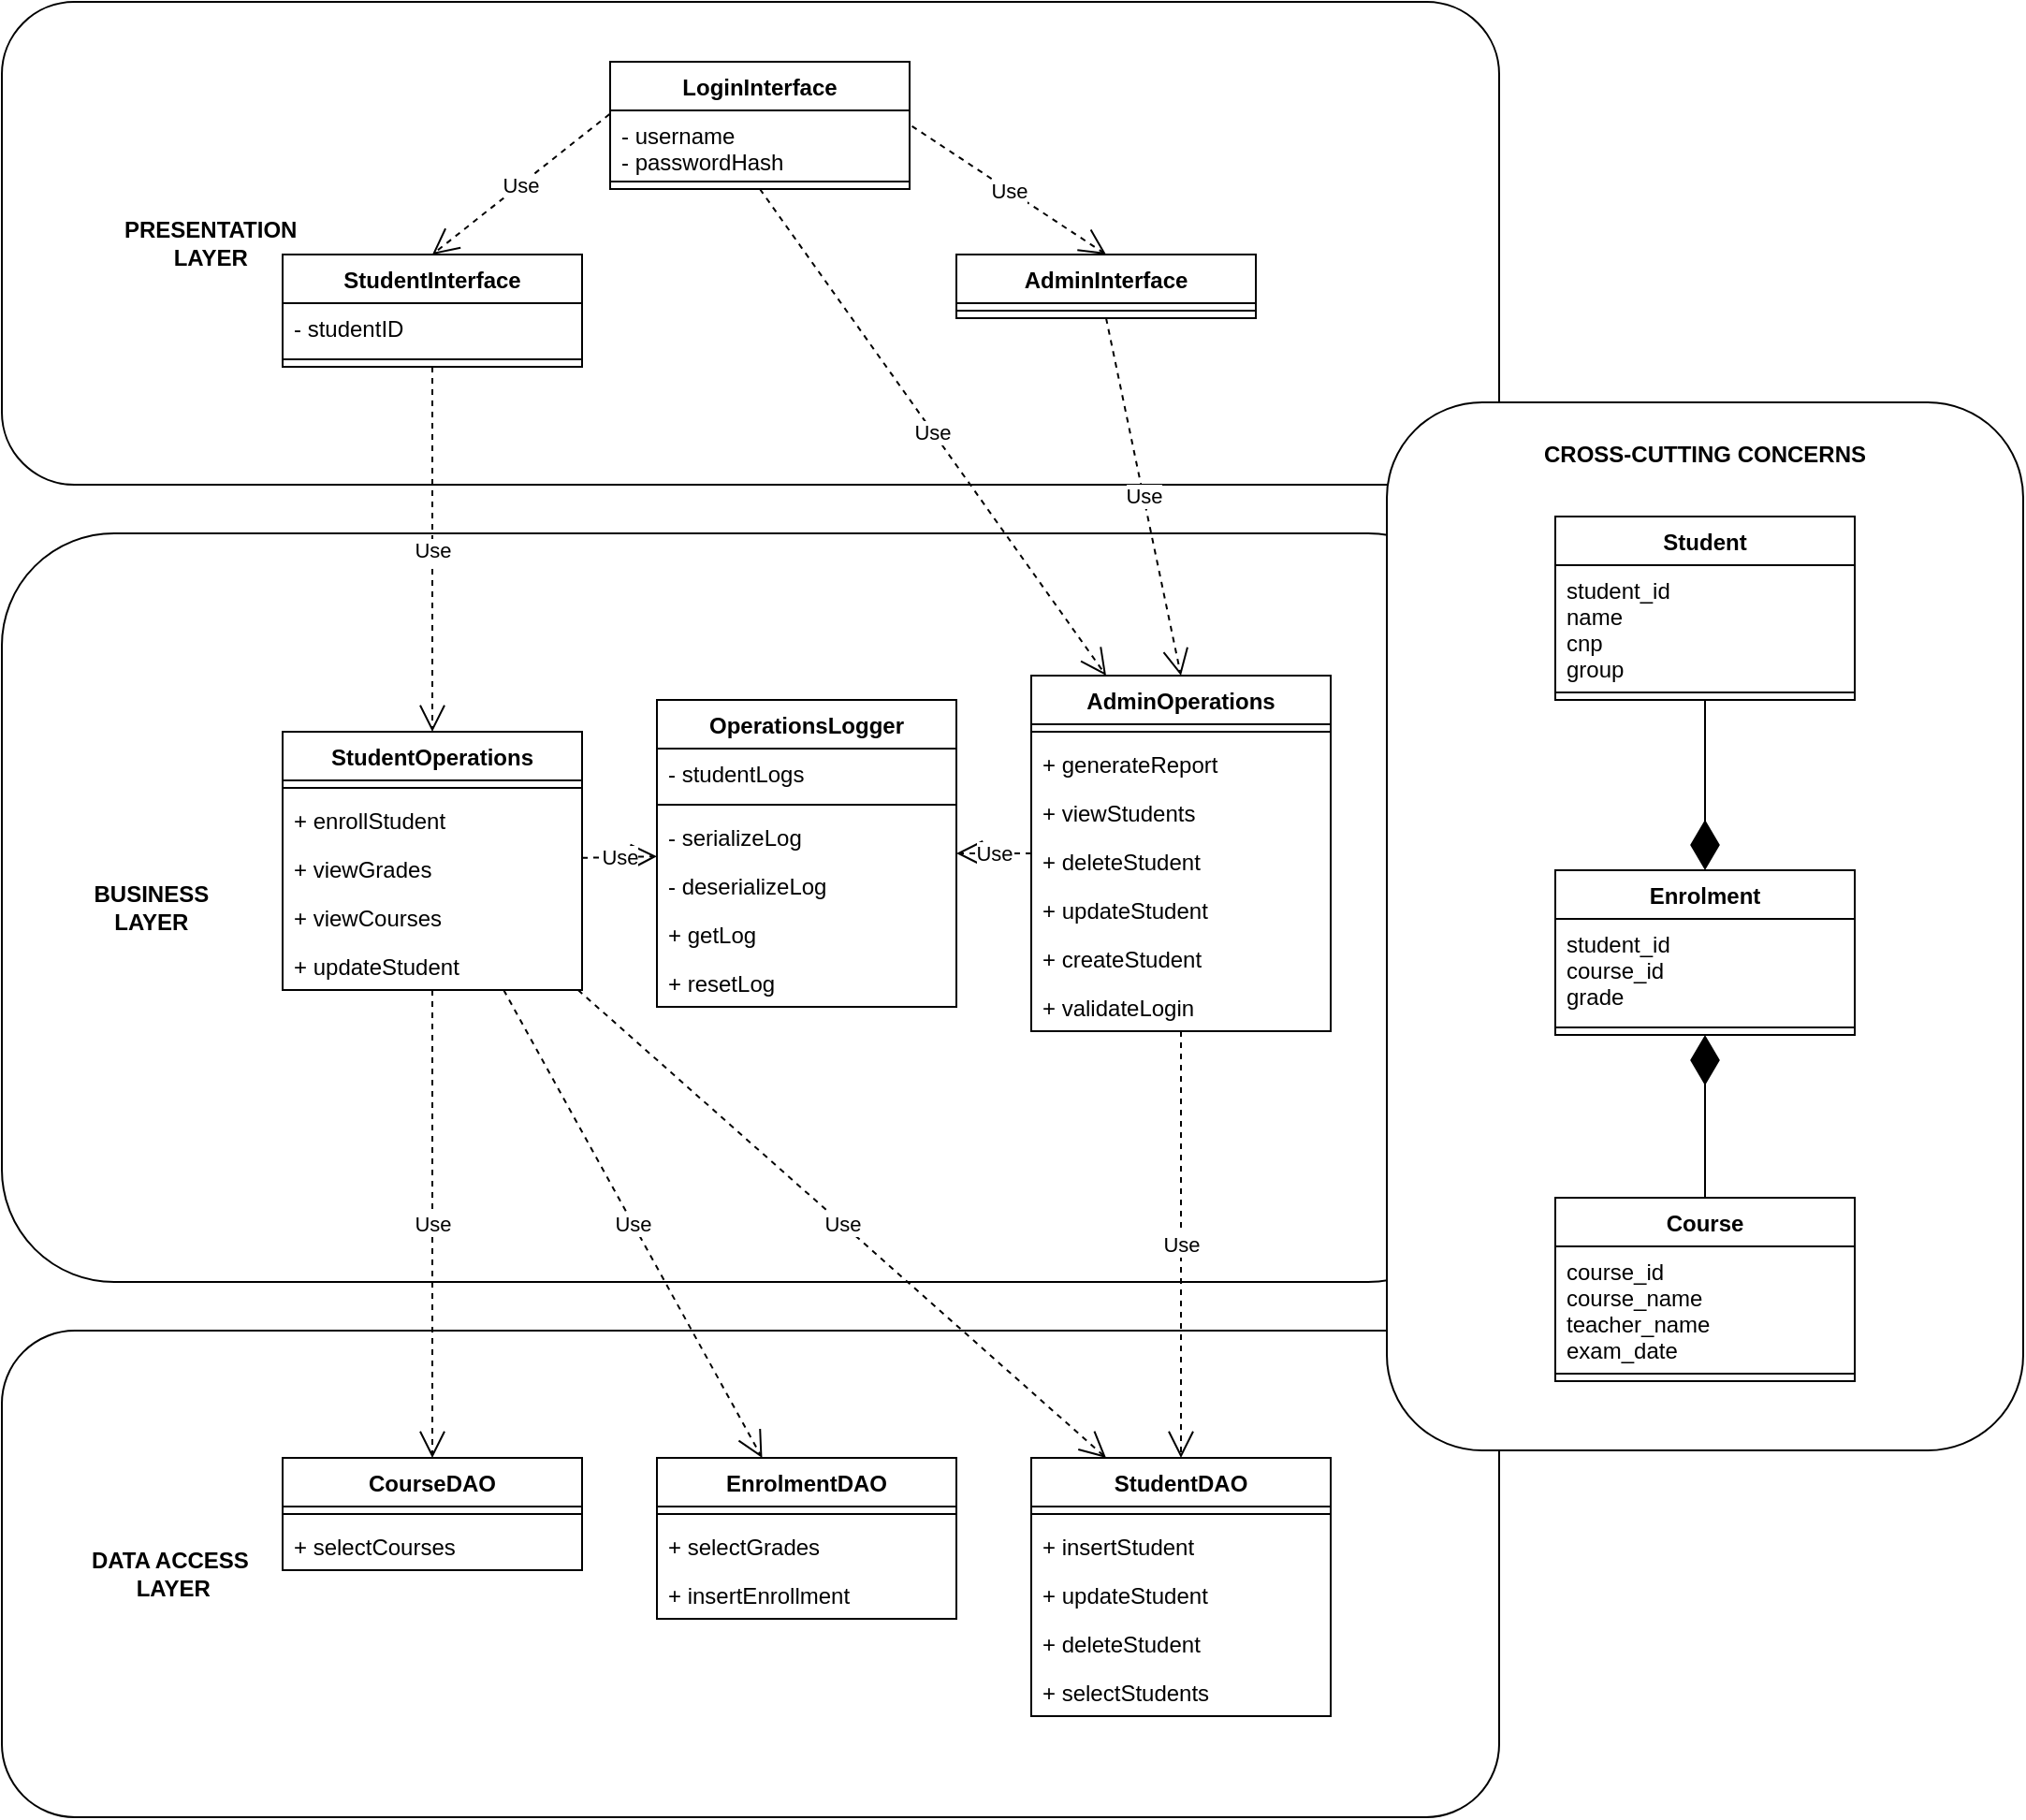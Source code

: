 <mxfile version="10.5.9" type="device"><diagram id="hMyD8AXM62mKRe5awUtb" name="Page-1"><mxGraphModel dx="2321" dy="685" grid="1" gridSize="10" guides="1" tooltips="1" connect="1" arrows="1" fold="1" page="1" pageScale="1" pageWidth="850" pageHeight="1100" math="0" shadow="0"><root><mxCell id="0"/><mxCell id="1" parent="0"/><mxCell id="1zkxP6vBv-8jt8oSZv_q-41" value="&lt;b&gt;DATA ACCESS&amp;nbsp; &amp;nbsp; &amp;nbsp; &amp;nbsp; &amp;nbsp; &amp;nbsp; &amp;nbsp; &amp;nbsp; &amp;nbsp; &amp;nbsp; &amp;nbsp; &amp;nbsp; &amp;nbsp; &amp;nbsp; &amp;nbsp; &amp;nbsp; &amp;nbsp; &amp;nbsp; &amp;nbsp; &amp;nbsp; &amp;nbsp; &amp;nbsp; &amp;nbsp; &amp;nbsp; &amp;nbsp; &amp;nbsp; &amp;nbsp; &amp;nbsp; &amp;nbsp; &amp;nbsp; &amp;nbsp; &amp;nbsp; &amp;nbsp; &amp;nbsp; &amp;nbsp; &amp;nbsp; &amp;nbsp; &amp;nbsp; &amp;nbsp; &amp;nbsp; &amp;nbsp; &amp;nbsp; &amp;nbsp; &amp;nbsp; &amp;nbsp; &amp;nbsp; &amp;nbsp; &amp;nbsp; &amp;nbsp; &amp;nbsp; &amp;nbsp; &amp;nbsp; &amp;nbsp; &amp;nbsp; &amp;nbsp; &amp;nbsp; &amp;nbsp; &amp;nbsp; &amp;nbsp; &amp;nbsp; &amp;nbsp; &amp;nbsp; &amp;nbsp; &amp;nbsp; &amp;nbsp; &amp;nbsp; &amp;nbsp; &amp;nbsp; &amp;nbsp; &amp;nbsp; &amp;nbsp; &amp;nbsp; &amp;nbsp; &amp;nbsp; &amp;nbsp; &amp;nbsp; &amp;nbsp; &amp;nbsp; &amp;nbsp; &amp;nbsp; &amp;nbsp; &amp;nbsp; &amp;nbsp; &amp;nbsp; &amp;nbsp; &amp;nbsp; &amp;nbsp; &amp;nbsp; &amp;nbsp; &amp;nbsp; &amp;nbsp; &amp;nbsp; &amp;nbsp;&amp;nbsp;&lt;br&gt;LAYER&amp;nbsp; &amp;nbsp; &amp;nbsp; &amp;nbsp; &amp;nbsp; &amp;nbsp; &amp;nbsp; &amp;nbsp; &amp;nbsp; &amp;nbsp; &amp;nbsp; &amp;nbsp; &amp;nbsp; &amp;nbsp; &amp;nbsp; &amp;nbsp; &amp;nbsp; &amp;nbsp; &amp;nbsp; &amp;nbsp; &amp;nbsp; &amp;nbsp; &amp;nbsp; &amp;nbsp; &amp;nbsp; &amp;nbsp; &amp;nbsp; &amp;nbsp; &amp;nbsp; &amp;nbsp; &amp;nbsp; &amp;nbsp; &amp;nbsp; &amp;nbsp; &amp;nbsp; &amp;nbsp; &amp;nbsp; &amp;nbsp; &amp;nbsp; &amp;nbsp; &amp;nbsp; &amp;nbsp; &amp;nbsp; &amp;nbsp; &amp;nbsp; &amp;nbsp; &amp;nbsp; &amp;nbsp; &amp;nbsp; &amp;nbsp; &amp;nbsp; &amp;nbsp; &amp;nbsp; &amp;nbsp; &amp;nbsp; &amp;nbsp; &amp;nbsp; &amp;nbsp; &amp;nbsp; &amp;nbsp; &amp;nbsp; &amp;nbsp; &amp;nbsp; &amp;nbsp; &amp;nbsp; &amp;nbsp; &amp;nbsp; &amp;nbsp; &amp;nbsp; &amp;nbsp;&amp;nbsp;&lt;/b&gt;&amp;nbsp; &amp;nbsp; &amp;nbsp; &amp;nbsp; &amp;nbsp; &amp;nbsp; &amp;nbsp; &amp;nbsp; &amp;nbsp; &amp;nbsp; &amp;nbsp; &amp;nbsp; &amp;nbsp; &amp;nbsp; &amp;nbsp; &amp;nbsp; &amp;nbsp; &amp;nbsp; &amp;nbsp; &amp;nbsp; &amp;nbsp; &amp;nbsp; &amp;nbsp;&lt;br&gt;" style="rounded=1;whiteSpace=wrap;html=1;" parent="1" vertex="1"><mxGeometry x="-10" y="740" width="800" height="260" as="geometry"/></mxCell><mxCell id="1zkxP6vBv-8jt8oSZv_q-40" value="&lt;b&gt;BUSINESS&amp;nbsp; &amp;nbsp; &amp;nbsp; &amp;nbsp; &amp;nbsp; &amp;nbsp; &amp;nbsp; &amp;nbsp; &amp;nbsp; &amp;nbsp; &amp;nbsp; &amp;nbsp; &amp;nbsp; &amp;nbsp; &amp;nbsp; &amp;nbsp; &amp;nbsp; &amp;nbsp; &amp;nbsp; &amp;nbsp; &amp;nbsp; &amp;nbsp; &amp;nbsp; &amp;nbsp; &amp;nbsp; &amp;nbsp; &amp;nbsp; &amp;nbsp; &amp;nbsp; &amp;nbsp; &amp;nbsp; &amp;nbsp; &amp;nbsp; &amp;nbsp; &amp;nbsp; &amp;nbsp; &amp;nbsp; &amp;nbsp; &amp;nbsp; &amp;nbsp; &amp;nbsp; &amp;nbsp; &amp;nbsp; &amp;nbsp; &amp;nbsp; &amp;nbsp; &amp;nbsp; &amp;nbsp; &amp;nbsp; &amp;nbsp; &amp;nbsp; &amp;nbsp; &amp;nbsp; &amp;nbsp; &amp;nbsp; &amp;nbsp; &amp;nbsp; &amp;nbsp; &amp;nbsp; &amp;nbsp; &amp;nbsp; &amp;nbsp; &amp;nbsp; &amp;nbsp; &amp;nbsp; &amp;nbsp; &amp;nbsp; &amp;nbsp; &amp;nbsp; &amp;nbsp; &amp;nbsp; &amp;nbsp; &amp;nbsp; &amp;nbsp; &amp;nbsp; &amp;nbsp; &amp;nbsp; &amp;nbsp; &amp;nbsp; &amp;nbsp; &amp;nbsp; &amp;nbsp; &amp;nbsp; &amp;nbsp; &amp;nbsp; &amp;nbsp; &amp;nbsp; &amp;nbsp; &amp;nbsp; &amp;nbsp; &amp;nbsp; &amp;nbsp; &amp;nbsp; &amp;nbsp; &amp;nbsp;&lt;br&gt;LAYER&amp;nbsp; &amp;nbsp; &amp;nbsp; &amp;nbsp; &amp;nbsp; &amp;nbsp; &amp;nbsp; &amp;nbsp; &amp;nbsp; &amp;nbsp; &amp;nbsp; &amp;nbsp; &amp;nbsp; &amp;nbsp; &amp;nbsp; &amp;nbsp; &amp;nbsp; &amp;nbsp; &amp;nbsp; &amp;nbsp; &amp;nbsp; &amp;nbsp; &amp;nbsp; &amp;nbsp; &amp;nbsp; &amp;nbsp; &amp;nbsp; &amp;nbsp; &amp;nbsp; &amp;nbsp; &amp;nbsp; &amp;nbsp; &amp;nbsp; &amp;nbsp; &amp;nbsp; &amp;nbsp; &amp;nbsp; &amp;nbsp; &amp;nbsp; &amp;nbsp; &amp;nbsp; &amp;nbsp; &amp;nbsp; &amp;nbsp; &amp;nbsp; &amp;nbsp; &amp;nbsp; &amp;nbsp; &amp;nbsp; &amp;nbsp; &amp;nbsp; &amp;nbsp; &amp;nbsp; &amp;nbsp; &amp;nbsp; &amp;nbsp; &amp;nbsp; &amp;nbsp; &amp;nbsp; &amp;nbsp; &amp;nbsp; &amp;nbsp;&lt;/b&gt;&amp;nbsp; &amp;nbsp; &amp;nbsp; &amp;nbsp; &amp;nbsp; &amp;nbsp; &amp;nbsp; &amp;nbsp; &amp;nbsp; &amp;nbsp; &amp;nbsp; &amp;nbsp; &amp;nbsp; &amp;nbsp; &amp;nbsp; &amp;nbsp; &amp;nbsp; &amp;nbsp; &amp;nbsp; &amp;nbsp; &amp;nbsp; &amp;nbsp; &amp;nbsp; &amp;nbsp; &amp;nbsp; &amp;nbsp; &amp;nbsp; &amp;nbsp; &amp;nbsp; &amp;nbsp; &amp;nbsp; &amp;nbsp; &amp;nbsp;&amp;nbsp;&lt;br&gt;" style="rounded=1;whiteSpace=wrap;html=1;" parent="1" vertex="1"><mxGeometry x="-10" y="314" width="790" height="400" as="geometry"/></mxCell><mxCell id="1zkxP6vBv-8jt8oSZv_q-38" value="&lt;b&gt;PRESENTATION&amp;nbsp; &amp;nbsp; &amp;nbsp; &amp;nbsp; &amp;nbsp; &amp;nbsp; &amp;nbsp; &amp;nbsp; &amp;nbsp; &amp;nbsp; &amp;nbsp; &amp;nbsp; &amp;nbsp; &amp;nbsp; &amp;nbsp; &amp;nbsp; &amp;nbsp; &amp;nbsp; &amp;nbsp; &amp;nbsp; &amp;nbsp; &amp;nbsp; &amp;nbsp; &amp;nbsp; &amp;nbsp; &amp;nbsp; &amp;nbsp; &amp;nbsp; &amp;nbsp; &amp;nbsp; &amp;nbsp; &amp;nbsp; &amp;nbsp; &amp;nbsp; &amp;nbsp; &amp;nbsp; &amp;nbsp; &amp;nbsp; &amp;nbsp; &amp;nbsp; &amp;nbsp; &amp;nbsp; &amp;nbsp; &amp;nbsp; &amp;nbsp; &amp;nbsp; &amp;nbsp; &amp;nbsp; &amp;nbsp; &amp;nbsp; &amp;nbsp; &amp;nbsp; &amp;nbsp; &amp;nbsp; &amp;nbsp; &amp;nbsp; &amp;nbsp; &amp;nbsp; &amp;nbsp; &amp;nbsp; &amp;nbsp; &amp;nbsp; &amp;nbsp; &amp;nbsp; &amp;nbsp; &amp;nbsp; &amp;nbsp; &amp;nbsp; &amp;nbsp; &amp;nbsp; &amp;nbsp; &amp;nbsp; &amp;nbsp; &amp;nbsp; &amp;nbsp; &amp;nbsp; &amp;nbsp; &amp;nbsp; &amp;nbsp; &amp;nbsp; &amp;nbsp; &amp;nbsp; &amp;nbsp; &amp;nbsp; &amp;nbsp; &amp;nbsp; &amp;nbsp;&lt;br&gt;LAYER&amp;nbsp; &amp;nbsp; &amp;nbsp; &amp;nbsp; &amp;nbsp; &amp;nbsp; &amp;nbsp; &amp;nbsp; &amp;nbsp; &amp;nbsp; &amp;nbsp; &amp;nbsp; &amp;nbsp; &amp;nbsp; &amp;nbsp; &amp;nbsp; &amp;nbsp; &amp;nbsp; &amp;nbsp;&lt;/b&gt; &amp;nbsp; &amp;nbsp; &amp;nbsp; &amp;nbsp; &amp;nbsp; &amp;nbsp; &amp;nbsp; &amp;nbsp; &amp;nbsp; &amp;nbsp; &amp;nbsp; &amp;nbsp; &amp;nbsp; &amp;nbsp; &amp;nbsp; &amp;nbsp; &amp;nbsp; &amp;nbsp; &amp;nbsp; &amp;nbsp; &amp;nbsp; &amp;nbsp; &amp;nbsp; &amp;nbsp; &amp;nbsp; &amp;nbsp; &amp;nbsp; &amp;nbsp; &amp;nbsp; &amp;nbsp; &amp;nbsp; &amp;nbsp; &amp;nbsp; &amp;nbsp; &amp;nbsp; &amp;nbsp; &amp;nbsp; &amp;nbsp; &amp;nbsp; &amp;nbsp; &amp;nbsp; &amp;nbsp; &amp;nbsp; &amp;nbsp; &amp;nbsp; &amp;nbsp; &amp;nbsp; &amp;nbsp; &amp;nbsp; &amp;nbsp; &amp;nbsp; &amp;nbsp; &amp;nbsp; &amp;nbsp; &amp;nbsp; &amp;nbsp; &amp;nbsp; &amp;nbsp; &amp;nbsp; &amp;nbsp; &amp;nbsp; &amp;nbsp; &amp;nbsp; &amp;nbsp; &amp;nbsp; &amp;nbsp; &amp;nbsp; &amp;nbsp;&lt;br&gt;" style="rounded=1;whiteSpace=wrap;html=1;" parent="1" vertex="1"><mxGeometry x="-10" y="30" width="800" height="258" as="geometry"/></mxCell><mxCell id="aQj93RE4VBBdkkFGQysY-13" value="LoginInterface" style="swimlane;fontStyle=1;align=center;verticalAlign=top;childLayout=stackLayout;horizontal=1;startSize=26;horizontalStack=0;resizeParent=1;resizeParentMax=0;resizeLast=0;collapsible=1;marginBottom=0;" parent="1" vertex="1"><mxGeometry x="315" y="62" width="160" height="68" as="geometry"/></mxCell><mxCell id="aQj93RE4VBBdkkFGQysY-14" value="- username&#10;- passwordHash&#10;" style="text;strokeColor=none;fillColor=none;align=left;verticalAlign=top;spacingLeft=4;spacingRight=4;overflow=hidden;rotatable=0;points=[[0,0.5],[1,0.5]];portConstraint=eastwest;" parent="aQj93RE4VBBdkkFGQysY-13" vertex="1"><mxGeometry y="26" width="160" height="34" as="geometry"/></mxCell><mxCell id="aQj93RE4VBBdkkFGQysY-15" value="" style="line;strokeWidth=1;fillColor=none;align=left;verticalAlign=middle;spacingTop=-1;spacingLeft=3;spacingRight=3;rotatable=0;labelPosition=right;points=[];portConstraint=eastwest;" parent="aQj93RE4VBBdkkFGQysY-13" vertex="1"><mxGeometry y="60" width="160" height="8" as="geometry"/></mxCell><mxCell id="aQj93RE4VBBdkkFGQysY-71" value="OperationsLogger" style="swimlane;fontStyle=1;align=center;verticalAlign=top;childLayout=stackLayout;horizontal=1;startSize=26;horizontalStack=0;resizeParent=1;resizeParentMax=0;resizeLast=0;collapsible=1;marginBottom=0;" parent="1" vertex="1"><mxGeometry x="340" y="403" width="160" height="164" as="geometry"/></mxCell><mxCell id="aQj93RE4VBBdkkFGQysY-72" value="- studentLogs" style="text;strokeColor=none;fillColor=none;align=left;verticalAlign=top;spacingLeft=4;spacingRight=4;overflow=hidden;rotatable=0;points=[[0,0.5],[1,0.5]];portConstraint=eastwest;" parent="aQj93RE4VBBdkkFGQysY-71" vertex="1"><mxGeometry y="26" width="160" height="26" as="geometry"/></mxCell><mxCell id="aQj93RE4VBBdkkFGQysY-73" value="" style="line;strokeWidth=1;fillColor=none;align=left;verticalAlign=middle;spacingTop=-1;spacingLeft=3;spacingRight=3;rotatable=0;labelPosition=right;points=[];portConstraint=eastwest;" parent="aQj93RE4VBBdkkFGQysY-71" vertex="1"><mxGeometry y="52" width="160" height="8" as="geometry"/></mxCell><mxCell id="1zkxP6vBv-8jt8oSZv_q-36" value="- serializeLog" style="text;strokeColor=none;fillColor=none;align=left;verticalAlign=top;spacingLeft=4;spacingRight=4;overflow=hidden;rotatable=0;points=[[0,0.5],[1,0.5]];portConstraint=eastwest;" parent="aQj93RE4VBBdkkFGQysY-71" vertex="1"><mxGeometry y="60" width="160" height="26" as="geometry"/></mxCell><mxCell id="1zkxP6vBv-8jt8oSZv_q-37" value="- deserializeLog" style="text;strokeColor=none;fillColor=none;align=left;verticalAlign=top;spacingLeft=4;spacingRight=4;overflow=hidden;rotatable=0;points=[[0,0.5],[1,0.5]];portConstraint=eastwest;" parent="aQj93RE4VBBdkkFGQysY-71" vertex="1"><mxGeometry y="86" width="160" height="26" as="geometry"/></mxCell><mxCell id="CfqYOwoRcUj__E100wtD-47" value="+ getLog" style="text;strokeColor=none;fillColor=none;align=left;verticalAlign=top;spacingLeft=4;spacingRight=4;overflow=hidden;rotatable=0;points=[[0,0.5],[1,0.5]];portConstraint=eastwest;" vertex="1" parent="aQj93RE4VBBdkkFGQysY-71"><mxGeometry y="112" width="160" height="26" as="geometry"/></mxCell><mxCell id="CfqYOwoRcUj__E100wtD-48" value="+ resetLog" style="text;strokeColor=none;fillColor=none;align=left;verticalAlign=top;spacingLeft=4;spacingRight=4;overflow=hidden;rotatable=0;points=[[0,0.5],[1,0.5]];portConstraint=eastwest;" vertex="1" parent="aQj93RE4VBBdkkFGQysY-71"><mxGeometry y="138" width="160" height="26" as="geometry"/></mxCell><mxCell id="aQj93RE4VBBdkkFGQysY-86" value="EnrolmentDAO" style="swimlane;fontStyle=1;align=center;verticalAlign=top;childLayout=stackLayout;horizontal=1;startSize=26;horizontalStack=0;resizeParent=1;resizeParentMax=0;resizeLast=0;collapsible=1;marginBottom=0;" parent="1" vertex="1"><mxGeometry x="340" y="808" width="160" height="86" as="geometry"/></mxCell><mxCell id="aQj93RE4VBBdkkFGQysY-88" value="" style="line;strokeWidth=1;fillColor=none;align=left;verticalAlign=middle;spacingTop=-1;spacingLeft=3;spacingRight=3;rotatable=0;labelPosition=right;points=[];portConstraint=eastwest;" parent="aQj93RE4VBBdkkFGQysY-86" vertex="1"><mxGeometry y="26" width="160" height="8" as="geometry"/></mxCell><mxCell id="aQj93RE4VBBdkkFGQysY-94" value="+ selectGrades" style="text;strokeColor=none;fillColor=none;align=left;verticalAlign=top;spacingLeft=4;spacingRight=4;overflow=hidden;rotatable=0;points=[[0,0.5],[1,0.5]];portConstraint=eastwest;" parent="aQj93RE4VBBdkkFGQysY-86" vertex="1"><mxGeometry y="34" width="160" height="26" as="geometry"/></mxCell><mxCell id="aQj93RE4VBBdkkFGQysY-95" value="+ insertEnrollment" style="text;strokeColor=none;fillColor=none;align=left;verticalAlign=top;spacingLeft=4;spacingRight=4;overflow=hidden;rotatable=0;points=[[0,0.5],[1,0.5]];portConstraint=eastwest;" parent="aQj93RE4VBBdkkFGQysY-86" vertex="1"><mxGeometry y="60" width="160" height="26" as="geometry"/></mxCell><mxCell id="1zkxP6vBv-8jt8oSZv_q-2" value="StudentInterface" style="swimlane;fontStyle=1;align=center;verticalAlign=top;childLayout=stackLayout;horizontal=1;startSize=26;horizontalStack=0;resizeParent=1;resizeParentMax=0;resizeLast=0;collapsible=1;marginBottom=0;" parent="1" vertex="1"><mxGeometry x="140" y="165" width="160" height="60" as="geometry"/></mxCell><mxCell id="1zkxP6vBv-8jt8oSZv_q-3" value="- studentID" style="text;strokeColor=none;fillColor=none;align=left;verticalAlign=top;spacingLeft=4;spacingRight=4;overflow=hidden;rotatable=0;points=[[0,0.5],[1,0.5]];portConstraint=eastwest;" parent="1zkxP6vBv-8jt8oSZv_q-2" vertex="1"><mxGeometry y="26" width="160" height="26" as="geometry"/></mxCell><mxCell id="1zkxP6vBv-8jt8oSZv_q-4" value="" style="line;strokeWidth=1;fillColor=none;align=left;verticalAlign=middle;spacingTop=-1;spacingLeft=3;spacingRight=3;rotatable=0;labelPosition=right;points=[];portConstraint=eastwest;" parent="1zkxP6vBv-8jt8oSZv_q-2" vertex="1"><mxGeometry y="52" width="160" height="8" as="geometry"/></mxCell><mxCell id="1zkxP6vBv-8jt8oSZv_q-6" value="AdminInterface" style="swimlane;fontStyle=1;align=center;verticalAlign=top;childLayout=stackLayout;horizontal=1;startSize=26;horizontalStack=0;resizeParent=1;resizeParentMax=0;resizeLast=0;collapsible=1;marginBottom=0;" parent="1" vertex="1"><mxGeometry x="500" y="165" width="160" height="34" as="geometry"/></mxCell><mxCell id="1zkxP6vBv-8jt8oSZv_q-8" value="" style="line;strokeWidth=1;fillColor=none;align=left;verticalAlign=middle;spacingTop=-1;spacingLeft=3;spacingRight=3;rotatable=0;labelPosition=right;points=[];portConstraint=eastwest;" parent="1zkxP6vBv-8jt8oSZv_q-6" vertex="1"><mxGeometry y="26" width="160" height="8" as="geometry"/></mxCell><mxCell id="1zkxP6vBv-8jt8oSZv_q-14" value="Use" style="endArrow=open;endSize=12;dashed=1;html=1;entryX=0.5;entryY=0;entryDx=0;entryDy=0;exitX=1.008;exitY=0.247;exitDx=0;exitDy=0;exitPerimeter=0;" parent="1" source="aQj93RE4VBBdkkFGQysY-14" target="1zkxP6vBv-8jt8oSZv_q-6" edge="1"><mxGeometry width="160" relative="1" as="geometry"><mxPoint x="320" y="300" as="sourcePoint"/><mxPoint x="480" y="300" as="targetPoint"/></mxGeometry></mxCell><mxCell id="1zkxP6vBv-8jt8oSZv_q-15" value="Use" style="endArrow=open;endSize=12;dashed=1;html=1;entryX=0.5;entryY=0;entryDx=0;entryDy=0;exitX=-0.002;exitY=0.059;exitDx=0;exitDy=0;exitPerimeter=0;" parent="1" source="aQj93RE4VBBdkkFGQysY-14" target="1zkxP6vBv-8jt8oSZv_q-2" edge="1"><mxGeometry width="160" relative="1" as="geometry"><mxPoint x="310" y="340" as="sourcePoint"/><mxPoint x="470" y="340" as="targetPoint"/></mxGeometry></mxCell><mxCell id="1zkxP6vBv-8jt8oSZv_q-16" value="Use" style="endArrow=open;endSize=12;dashed=1;html=1;entryX=0.25;entryY=0;entryDx=0;entryDy=0;exitX=0.5;exitY=1;exitDx=0;exitDy=0;" parent="1" source="aQj93RE4VBBdkkFGQysY-13" target="CfqYOwoRcUj__E100wtD-33" edge="1"><mxGeometry width="160" relative="1" as="geometry"><mxPoint x="85" y="306.5" as="sourcePoint"/><mxPoint x="245" y="306.5" as="targetPoint"/></mxGeometry></mxCell><mxCell id="1zkxP6vBv-8jt8oSZv_q-17" value="Use" style="endArrow=open;endSize=12;dashed=1;html=1;entryX=0.5;entryY=0;entryDx=0;entryDy=0;exitX=0.5;exitY=1;exitDx=0;exitDy=0;" parent="1" source="1zkxP6vBv-8jt8oSZv_q-2" target="CfqYOwoRcUj__E100wtD-19" edge="1"><mxGeometry width="160" relative="1" as="geometry"><mxPoint x="75" y="346.5" as="sourcePoint"/><mxPoint x="235" y="346.5" as="targetPoint"/></mxGeometry></mxCell><mxCell id="1zkxP6vBv-8jt8oSZv_q-18" value="Use" style="endArrow=open;endSize=12;dashed=1;html=1;exitX=0.5;exitY=1;exitDx=0;exitDy=0;entryX=0.5;entryY=0;entryDx=0;entryDy=0;" parent="1" source="1zkxP6vBv-8jt8oSZv_q-6" target="CfqYOwoRcUj__E100wtD-33" edge="1"><mxGeometry width="160" relative="1" as="geometry"><mxPoint x="65" y="386.5" as="sourcePoint"/><mxPoint x="225" y="386.5" as="targetPoint"/></mxGeometry></mxCell><mxCell id="1zkxP6vBv-8jt8oSZv_q-39" value="&lt;b&gt;CROSS-CUTTING CONCERNS&lt;br&gt;&lt;br&gt;&lt;br&gt;&lt;br&gt;&lt;br&gt;&lt;br&gt;&lt;br&gt;&lt;br&gt;&lt;br&gt;&lt;br&gt;&lt;br&gt;&lt;br&gt;&lt;br&gt;&lt;br&gt;&lt;br&gt;&lt;br&gt;&lt;br&gt;&lt;br&gt;&lt;br&gt;&lt;br&gt;&lt;/b&gt;&lt;br&gt;&lt;br&gt;&lt;br&gt;&lt;br&gt;&lt;br&gt;&lt;br&gt;&lt;br&gt;&lt;br&gt;&lt;br&gt;&lt;br&gt;&lt;br&gt;&lt;br&gt;&lt;br&gt;&lt;br&gt;&lt;br&gt;&lt;br&gt;" style="rounded=1;whiteSpace=wrap;html=1;" parent="1" vertex="1"><mxGeometry x="730" y="244" width="340" height="560" as="geometry"/></mxCell><mxCell id="1zkxP6vBv-8jt8oSZv_q-19" value="Student" style="swimlane;fontStyle=1;align=center;verticalAlign=top;childLayout=stackLayout;horizontal=1;startSize=26;horizontalStack=0;resizeParent=1;resizeParentMax=0;resizeLast=0;collapsible=1;marginBottom=0;" parent="1" vertex="1"><mxGeometry x="820" y="305" width="160" height="98" as="geometry"/></mxCell><mxCell id="1zkxP6vBv-8jt8oSZv_q-20" value="student_id&#10;name&#10;cnp&#10;group&#10;" style="text;strokeColor=none;fillColor=none;align=left;verticalAlign=top;spacingLeft=4;spacingRight=4;overflow=hidden;rotatable=0;points=[[0,0.5],[1,0.5]];portConstraint=eastwest;" parent="1zkxP6vBv-8jt8oSZv_q-19" vertex="1"><mxGeometry y="26" width="160" height="64" as="geometry"/></mxCell><mxCell id="1zkxP6vBv-8jt8oSZv_q-21" value="" style="line;strokeWidth=1;fillColor=none;align=left;verticalAlign=middle;spacingTop=-1;spacingLeft=3;spacingRight=3;rotatable=0;labelPosition=right;points=[];portConstraint=eastwest;" parent="1zkxP6vBv-8jt8oSZv_q-19" vertex="1"><mxGeometry y="90" width="160" height="8" as="geometry"/></mxCell><mxCell id="1zkxP6vBv-8jt8oSZv_q-23" value="Enrolment" style="swimlane;fontStyle=1;align=center;verticalAlign=top;childLayout=stackLayout;horizontal=1;startSize=26;horizontalStack=0;resizeParent=1;resizeParentMax=0;resizeLast=0;collapsible=1;marginBottom=0;" parent="1" vertex="1"><mxGeometry x="820" y="494" width="160" height="88" as="geometry"/></mxCell><mxCell id="1zkxP6vBv-8jt8oSZv_q-24" value="student_id&#10;course_id&#10;grade&#10;" style="text;strokeColor=none;fillColor=none;align=left;verticalAlign=top;spacingLeft=4;spacingRight=4;overflow=hidden;rotatable=0;points=[[0,0.5],[1,0.5]];portConstraint=eastwest;" parent="1zkxP6vBv-8jt8oSZv_q-23" vertex="1"><mxGeometry y="26" width="160" height="54" as="geometry"/></mxCell><mxCell id="1zkxP6vBv-8jt8oSZv_q-25" value="" style="line;strokeWidth=1;fillColor=none;align=left;verticalAlign=middle;spacingTop=-1;spacingLeft=3;spacingRight=3;rotatable=0;labelPosition=right;points=[];portConstraint=eastwest;" parent="1zkxP6vBv-8jt8oSZv_q-23" vertex="1"><mxGeometry y="80" width="160" height="8" as="geometry"/></mxCell><mxCell id="1zkxP6vBv-8jt8oSZv_q-27" value="Course" style="swimlane;fontStyle=1;align=center;verticalAlign=top;childLayout=stackLayout;horizontal=1;startSize=26;horizontalStack=0;resizeParent=1;resizeParentMax=0;resizeLast=0;collapsible=1;marginBottom=0;" parent="1" vertex="1"><mxGeometry x="820" y="669" width="160" height="98" as="geometry"/></mxCell><mxCell id="1zkxP6vBv-8jt8oSZv_q-28" value="course_id&#10;course_name&#10;teacher_name&#10;exam_date&#10;&#10;" style="text;strokeColor=none;fillColor=none;align=left;verticalAlign=top;spacingLeft=4;spacingRight=4;overflow=hidden;rotatable=0;points=[[0,0.5],[1,0.5]];portConstraint=eastwest;" parent="1zkxP6vBv-8jt8oSZv_q-27" vertex="1"><mxGeometry y="26" width="160" height="64" as="geometry"/></mxCell><mxCell id="1zkxP6vBv-8jt8oSZv_q-29" value="" style="line;strokeWidth=1;fillColor=none;align=left;verticalAlign=middle;spacingTop=-1;spacingLeft=3;spacingRight=3;rotatable=0;labelPosition=right;points=[];portConstraint=eastwest;" parent="1zkxP6vBv-8jt8oSZv_q-27" vertex="1"><mxGeometry y="90" width="160" height="8" as="geometry"/></mxCell><mxCell id="1zkxP6vBv-8jt8oSZv_q-31" value="" style="endArrow=diamondThin;endFill=1;endSize=24;html=1;entryX=0.5;entryY=0;entryDx=0;entryDy=0;" parent="1" source="1zkxP6vBv-8jt8oSZv_q-19" target="1zkxP6vBv-8jt8oSZv_q-23" edge="1"><mxGeometry width="160" relative="1" as="geometry"><mxPoint x="755" y="482" as="sourcePoint"/><mxPoint x="915" y="482" as="targetPoint"/></mxGeometry></mxCell><mxCell id="1zkxP6vBv-8jt8oSZv_q-32" value="" style="endArrow=diamondThin;endFill=1;endSize=24;html=1;exitX=0.5;exitY=0;exitDx=0;exitDy=0;" parent="1" source="1zkxP6vBv-8jt8oSZv_q-27" target="1zkxP6vBv-8jt8oSZv_q-23" edge="1"><mxGeometry width="160" relative="1" as="geometry"><mxPoint x="735" y="532" as="sourcePoint"/><mxPoint x="950" y="457" as="targetPoint"/></mxGeometry></mxCell><mxCell id="CfqYOwoRcUj__E100wtD-1" value="CourseDAO" style="swimlane;fontStyle=1;align=center;verticalAlign=top;childLayout=stackLayout;horizontal=1;startSize=26;horizontalStack=0;resizeParent=1;resizeParentMax=0;resizeLast=0;collapsible=1;marginBottom=0;" vertex="1" parent="1"><mxGeometry x="140" y="808" width="160" height="60" as="geometry"/></mxCell><mxCell id="CfqYOwoRcUj__E100wtD-2" value="" style="line;strokeWidth=1;fillColor=none;align=left;verticalAlign=middle;spacingTop=-1;spacingLeft=3;spacingRight=3;rotatable=0;labelPosition=right;points=[];portConstraint=eastwest;" vertex="1" parent="CfqYOwoRcUj__E100wtD-1"><mxGeometry y="26" width="160" height="8" as="geometry"/></mxCell><mxCell id="CfqYOwoRcUj__E100wtD-7" value="+ selectCourses" style="text;strokeColor=none;fillColor=none;align=left;verticalAlign=top;spacingLeft=4;spacingRight=4;overflow=hidden;rotatable=0;points=[[0,0.5],[1,0.5]];portConstraint=eastwest;" vertex="1" parent="CfqYOwoRcUj__E100wtD-1"><mxGeometry y="34" width="160" height="26" as="geometry"/></mxCell><mxCell id="CfqYOwoRcUj__E100wtD-10" value="StudentDAO" style="swimlane;fontStyle=1;align=center;verticalAlign=top;childLayout=stackLayout;horizontal=1;startSize=26;horizontalStack=0;resizeParent=1;resizeParentMax=0;resizeLast=0;collapsible=1;marginBottom=0;" vertex="1" parent="1"><mxGeometry x="540" y="808" width="160" height="138" as="geometry"/></mxCell><mxCell id="CfqYOwoRcUj__E100wtD-11" value="" style="line;strokeWidth=1;fillColor=none;align=left;verticalAlign=middle;spacingTop=-1;spacingLeft=3;spacingRight=3;rotatable=0;labelPosition=right;points=[];portConstraint=eastwest;" vertex="1" parent="CfqYOwoRcUj__E100wtD-10"><mxGeometry y="26" width="160" height="8" as="geometry"/></mxCell><mxCell id="CfqYOwoRcUj__E100wtD-12" value="+ insertStudent" style="text;strokeColor=none;fillColor=none;align=left;verticalAlign=top;spacingLeft=4;spacingRight=4;overflow=hidden;rotatable=0;points=[[0,0.5],[1,0.5]];portConstraint=eastwest;" vertex="1" parent="CfqYOwoRcUj__E100wtD-10"><mxGeometry y="34" width="160" height="26" as="geometry"/></mxCell><mxCell id="CfqYOwoRcUj__E100wtD-13" value="+ updateStudent" style="text;strokeColor=none;fillColor=none;align=left;verticalAlign=top;spacingLeft=4;spacingRight=4;overflow=hidden;rotatable=0;points=[[0,0.5],[1,0.5]];portConstraint=eastwest;" vertex="1" parent="CfqYOwoRcUj__E100wtD-10"><mxGeometry y="60" width="160" height="26" as="geometry"/></mxCell><mxCell id="CfqYOwoRcUj__E100wtD-14" value="+ deleteStudent" style="text;strokeColor=none;fillColor=none;align=left;verticalAlign=top;spacingLeft=4;spacingRight=4;overflow=hidden;rotatable=0;points=[[0,0.5],[1,0.5]];portConstraint=eastwest;" vertex="1" parent="CfqYOwoRcUj__E100wtD-10"><mxGeometry y="86" width="160" height="26" as="geometry"/></mxCell><mxCell id="CfqYOwoRcUj__E100wtD-15" value="+ selectStudents" style="text;strokeColor=none;fillColor=none;align=left;verticalAlign=top;spacingLeft=4;spacingRight=4;overflow=hidden;rotatable=0;points=[[0,0.5],[1,0.5]];portConstraint=eastwest;" vertex="1" parent="CfqYOwoRcUj__E100wtD-10"><mxGeometry y="112" width="160" height="26" as="geometry"/></mxCell><mxCell id="CfqYOwoRcUj__E100wtD-19" value="StudentOperations" style="swimlane;fontStyle=1;align=center;verticalAlign=top;childLayout=stackLayout;horizontal=1;startSize=26;horizontalStack=0;resizeParent=1;resizeParentMax=0;resizeLast=0;collapsible=1;marginBottom=0;" vertex="1" parent="1"><mxGeometry x="140" y="420" width="160" height="138" as="geometry"/></mxCell><mxCell id="CfqYOwoRcUj__E100wtD-21" value="" style="line;strokeWidth=1;fillColor=none;align=left;verticalAlign=middle;spacingTop=-1;spacingLeft=3;spacingRight=3;rotatable=0;labelPosition=right;points=[];portConstraint=eastwest;" vertex="1" parent="CfqYOwoRcUj__E100wtD-19"><mxGeometry y="26" width="160" height="8" as="geometry"/></mxCell><mxCell id="CfqYOwoRcUj__E100wtD-23" value="+ enrollStudent" style="text;strokeColor=none;fillColor=none;align=left;verticalAlign=top;spacingLeft=4;spacingRight=4;overflow=hidden;rotatable=0;points=[[0,0.5],[1,0.5]];portConstraint=eastwest;" vertex="1" parent="CfqYOwoRcUj__E100wtD-19"><mxGeometry y="34" width="160" height="26" as="geometry"/></mxCell><mxCell id="CfqYOwoRcUj__E100wtD-24" value="+ viewGrades" style="text;strokeColor=none;fillColor=none;align=left;verticalAlign=top;spacingLeft=4;spacingRight=4;overflow=hidden;rotatable=0;points=[[0,0.5],[1,0.5]];portConstraint=eastwest;" vertex="1" parent="CfqYOwoRcUj__E100wtD-19"><mxGeometry y="60" width="160" height="26" as="geometry"/></mxCell><mxCell id="CfqYOwoRcUj__E100wtD-25" value="+ viewCourses" style="text;strokeColor=none;fillColor=none;align=left;verticalAlign=top;spacingLeft=4;spacingRight=4;overflow=hidden;rotatable=0;points=[[0,0.5],[1,0.5]];portConstraint=eastwest;" vertex="1" parent="CfqYOwoRcUj__E100wtD-19"><mxGeometry y="86" width="160" height="26" as="geometry"/></mxCell><mxCell id="CfqYOwoRcUj__E100wtD-28" value="+ updateStudent" style="text;strokeColor=none;fillColor=none;align=left;verticalAlign=top;spacingLeft=4;spacingRight=4;overflow=hidden;rotatable=0;points=[[0,0.5],[1,0.5]];portConstraint=eastwest;" vertex="1" parent="CfqYOwoRcUj__E100wtD-19"><mxGeometry y="112" width="160" height="26" as="geometry"/></mxCell><mxCell id="CfqYOwoRcUj__E100wtD-33" value="AdminOperations" style="swimlane;fontStyle=1;align=center;verticalAlign=top;childLayout=stackLayout;horizontal=1;startSize=26;horizontalStack=0;resizeParent=1;resizeParentMax=0;resizeLast=0;collapsible=1;marginBottom=0;" vertex="1" parent="1"><mxGeometry x="540" y="390" width="160" height="190" as="geometry"/></mxCell><mxCell id="CfqYOwoRcUj__E100wtD-35" value="" style="line;strokeWidth=1;fillColor=none;align=left;verticalAlign=middle;spacingTop=-1;spacingLeft=3;spacingRight=3;rotatable=0;labelPosition=right;points=[];portConstraint=eastwest;" vertex="1" parent="CfqYOwoRcUj__E100wtD-33"><mxGeometry y="26" width="160" height="8" as="geometry"/></mxCell><mxCell id="CfqYOwoRcUj__E100wtD-36" value="+ generateReport" style="text;strokeColor=none;fillColor=none;align=left;verticalAlign=top;spacingLeft=4;spacingRight=4;overflow=hidden;rotatable=0;points=[[0,0.5],[1,0.5]];portConstraint=eastwest;" vertex="1" parent="CfqYOwoRcUj__E100wtD-33"><mxGeometry y="34" width="160" height="26" as="geometry"/></mxCell><mxCell id="CfqYOwoRcUj__E100wtD-40" value="+ viewStudents&#10;" style="text;strokeColor=none;fillColor=none;align=left;verticalAlign=top;spacingLeft=4;spacingRight=4;overflow=hidden;rotatable=0;points=[[0,0.5],[1,0.5]];portConstraint=eastwest;" vertex="1" parent="CfqYOwoRcUj__E100wtD-33"><mxGeometry y="60" width="160" height="26" as="geometry"/></mxCell><mxCell id="CfqYOwoRcUj__E100wtD-41" value="+ deleteStudent" style="text;strokeColor=none;fillColor=none;align=left;verticalAlign=top;spacingLeft=4;spacingRight=4;overflow=hidden;rotatable=0;points=[[0,0.5],[1,0.5]];portConstraint=eastwest;" vertex="1" parent="CfqYOwoRcUj__E100wtD-33"><mxGeometry y="86" width="160" height="26" as="geometry"/></mxCell><mxCell id="CfqYOwoRcUj__E100wtD-42" value="+ updateStudent" style="text;strokeColor=none;fillColor=none;align=left;verticalAlign=top;spacingLeft=4;spacingRight=4;overflow=hidden;rotatable=0;points=[[0,0.5],[1,0.5]];portConstraint=eastwest;" vertex="1" parent="CfqYOwoRcUj__E100wtD-33"><mxGeometry y="112" width="160" height="26" as="geometry"/></mxCell><mxCell id="CfqYOwoRcUj__E100wtD-43" value="+ createStudent" style="text;strokeColor=none;fillColor=none;align=left;verticalAlign=top;spacingLeft=4;spacingRight=4;overflow=hidden;rotatable=0;points=[[0,0.5],[1,0.5]];portConstraint=eastwest;" vertex="1" parent="CfqYOwoRcUj__E100wtD-33"><mxGeometry y="138" width="160" height="26" as="geometry"/></mxCell><mxCell id="CfqYOwoRcUj__E100wtD-44" value="+ validateLogin" style="text;strokeColor=none;fillColor=none;align=left;verticalAlign=top;spacingLeft=4;spacingRight=4;overflow=hidden;rotatable=0;points=[[0,0.5],[1,0.5]];portConstraint=eastwest;" vertex="1" parent="CfqYOwoRcUj__E100wtD-33"><mxGeometry y="164" width="160" height="26" as="geometry"/></mxCell><mxCell id="CfqYOwoRcUj__E100wtD-49" value="Use" style="endArrow=open;endSize=12;dashed=1;html=1;" edge="1" parent="1" source="CfqYOwoRcUj__E100wtD-19" target="aQj93RE4VBBdkkFGQysY-71"><mxGeometry width="160" relative="1" as="geometry"><mxPoint x="250" y="593" as="sourcePoint"/><mxPoint x="410" y="593" as="targetPoint"/></mxGeometry></mxCell><mxCell id="CfqYOwoRcUj__E100wtD-50" value="Use" style="endArrow=open;endSize=12;dashed=1;html=1;" edge="1" parent="1" source="CfqYOwoRcUj__E100wtD-33" target="aQj93RE4VBBdkkFGQysY-71"><mxGeometry width="160" relative="1" as="geometry"><mxPoint x="250" y="633" as="sourcePoint"/><mxPoint x="410" y="633" as="targetPoint"/></mxGeometry></mxCell><mxCell id="CfqYOwoRcUj__E100wtD-51" value="Use" style="endArrow=open;endSize=12;dashed=1;html=1;entryX=0.5;entryY=0;entryDx=0;entryDy=0;" edge="1" parent="1" source="CfqYOwoRcUj__E100wtD-33" target="CfqYOwoRcUj__E100wtD-10"><mxGeometry width="160" relative="1" as="geometry"><mxPoint x="250" y="673" as="sourcePoint"/><mxPoint x="410" y="673" as="targetPoint"/></mxGeometry></mxCell><mxCell id="CfqYOwoRcUj__E100wtD-52" value="Use" style="endArrow=open;endSize=12;dashed=1;html=1;entryX=0.5;entryY=0;entryDx=0;entryDy=0;" edge="1" parent="1" source="CfqYOwoRcUj__E100wtD-19" target="CfqYOwoRcUj__E100wtD-1"><mxGeometry width="160" relative="1" as="geometry"><mxPoint x="250" y="713" as="sourcePoint"/><mxPoint x="410" y="713" as="targetPoint"/></mxGeometry></mxCell><mxCell id="CfqYOwoRcUj__E100wtD-53" value="Use" style="endArrow=open;endSize=12;dashed=1;html=1;" edge="1" parent="1" source="CfqYOwoRcUj__E100wtD-19" target="aQj93RE4VBBdkkFGQysY-86"><mxGeometry width="160" relative="1" as="geometry"><mxPoint x="250" y="753" as="sourcePoint"/><mxPoint x="410" y="753" as="targetPoint"/></mxGeometry></mxCell><mxCell id="CfqYOwoRcUj__E100wtD-54" value="Use" style="endArrow=open;endSize=12;dashed=1;html=1;entryX=0.25;entryY=0;entryDx=0;entryDy=0;" edge="1" parent="1" source="CfqYOwoRcUj__E100wtD-19" target="CfqYOwoRcUj__E100wtD-10"><mxGeometry width="160" relative="1" as="geometry"><mxPoint x="250" y="793" as="sourcePoint"/><mxPoint x="410" y="793" as="targetPoint"/></mxGeometry></mxCell></root></mxGraphModel></diagram></mxfile>